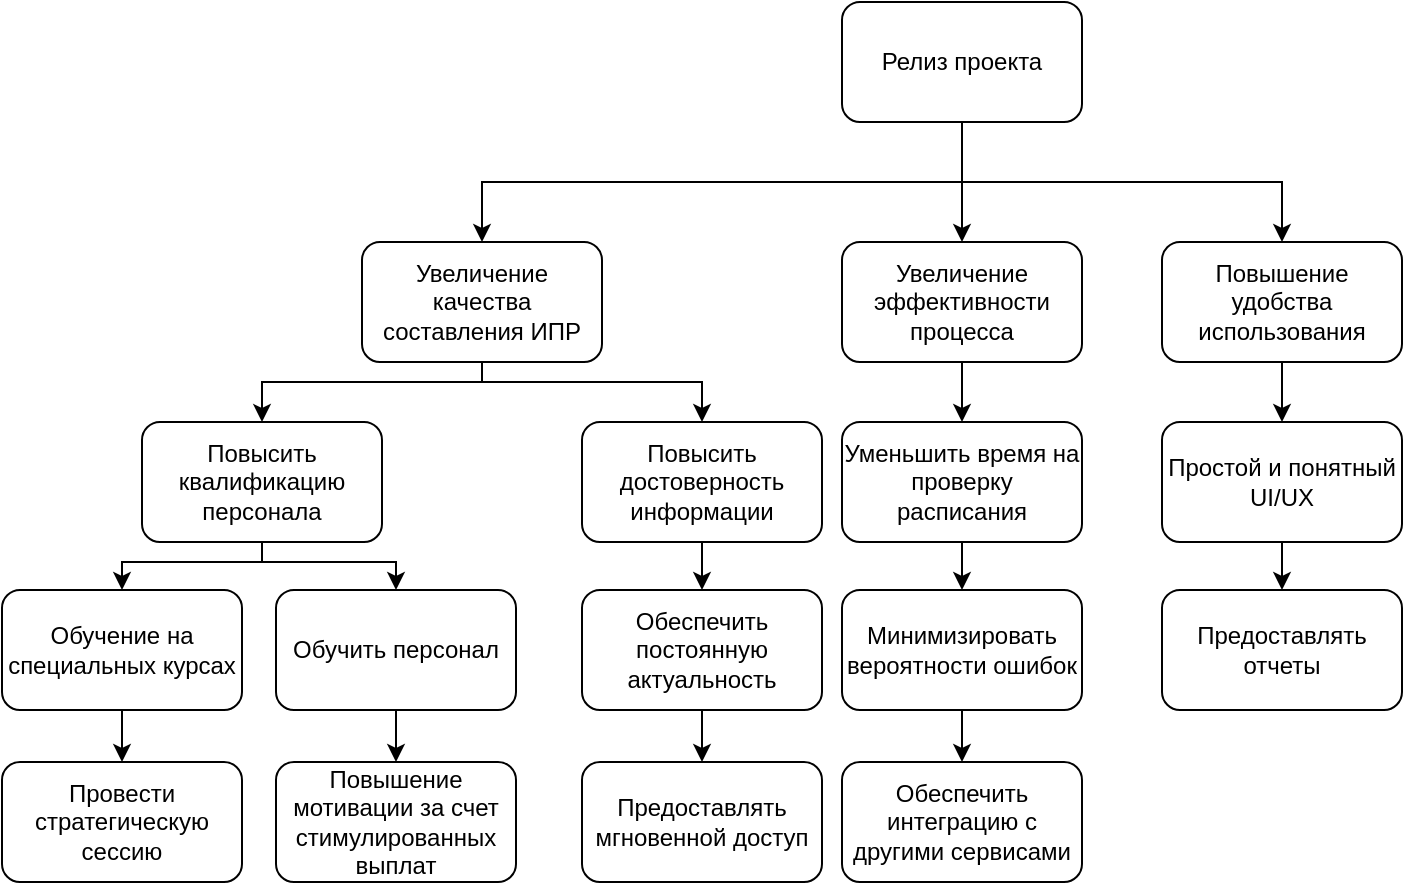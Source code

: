 <mxfile version="23.1.5" type="device">
  <diagram name="Страница — 1" id="Wzgq03RjNT3TnBK5Myau">
    <mxGraphModel dx="127" dy="616" grid="0" gridSize="10" guides="1" tooltips="1" connect="1" arrows="1" fold="1" page="1" pageScale="1" pageWidth="827" pageHeight="1169" math="0" shadow="0">
      <root>
        <mxCell id="0" />
        <mxCell id="1" parent="0" />
        <mxCell id="fx59IMRywZIq7GoPlTEY-2" value="" style="edgeStyle=orthogonalEdgeStyle;rounded=0;orthogonalLoop=1;jettySize=auto;html=1;entryX=0.5;entryY=0;entryDx=0;entryDy=0;exitX=0.5;exitY=1;exitDx=0;exitDy=0;" parent="1" source="fx59IMRywZIq7GoPlTEY-5" target="fx59IMRywZIq7GoPlTEY-7" edge="1">
          <mxGeometry relative="1" as="geometry">
            <Array as="points">
              <mxPoint x="1310" y="420" />
              <mxPoint x="1070" y="420" />
            </Array>
          </mxGeometry>
        </mxCell>
        <mxCell id="fx59IMRywZIq7GoPlTEY-3" value="" style="edgeStyle=orthogonalEdgeStyle;rounded=0;orthogonalLoop=1;jettySize=auto;html=1;entryX=0.5;entryY=0;entryDx=0;entryDy=0;exitX=0.5;exitY=1;exitDx=0;exitDy=0;" parent="1" source="fx59IMRywZIq7GoPlTEY-5" target="qJF1RpnpROZFsc8CyUtP-20" edge="1">
          <mxGeometry relative="1" as="geometry">
            <mxPoint x="1260" y="450" as="targetPoint" />
            <Array as="points">
              <mxPoint x="1310" y="410" />
              <mxPoint x="1310" y="410" />
            </Array>
          </mxGeometry>
        </mxCell>
        <mxCell id="qJF1RpnpROZFsc8CyUtP-29" style="edgeStyle=orthogonalEdgeStyle;rounded=0;orthogonalLoop=1;jettySize=auto;html=1;" edge="1" parent="1" source="fx59IMRywZIq7GoPlTEY-5" target="qJF1RpnpROZFsc8CyUtP-28">
          <mxGeometry relative="1" as="geometry">
            <Array as="points">
              <mxPoint x="1310" y="420" />
              <mxPoint x="1470" y="420" />
            </Array>
          </mxGeometry>
        </mxCell>
        <mxCell id="fx59IMRywZIq7GoPlTEY-5" value="Релиз проекта" style="rounded=1;whiteSpace=wrap;html=1;" parent="1" vertex="1">
          <mxGeometry x="1250" y="330" width="120" height="60" as="geometry" />
        </mxCell>
        <mxCell id="fx59IMRywZIq7GoPlTEY-6" value="" style="edgeStyle=orthogonalEdgeStyle;rounded=0;orthogonalLoop=1;jettySize=auto;html=1;entryX=0.5;entryY=0;entryDx=0;entryDy=0;exitX=0.5;exitY=1;exitDx=0;exitDy=0;" parent="1" source="fx59IMRywZIq7GoPlTEY-7" target="fx59IMRywZIq7GoPlTEY-8" edge="1">
          <mxGeometry relative="1" as="geometry">
            <Array as="points">
              <mxPoint x="1070" y="520" />
              <mxPoint x="960" y="520" />
            </Array>
          </mxGeometry>
        </mxCell>
        <mxCell id="qJF1RpnpROZFsc8CyUtP-10" style="edgeStyle=orthogonalEdgeStyle;rounded=0;orthogonalLoop=1;jettySize=auto;html=1;entryX=0.5;entryY=0;entryDx=0;entryDy=0;exitX=0.5;exitY=1;exitDx=0;exitDy=0;" edge="1" parent="1" source="fx59IMRywZIq7GoPlTEY-7" target="qJF1RpnpROZFsc8CyUtP-11">
          <mxGeometry relative="1" as="geometry">
            <mxPoint x="1150" y="550" as="targetPoint" />
            <Array as="points">
              <mxPoint x="1070" y="520" />
              <mxPoint x="1180" y="520" />
            </Array>
          </mxGeometry>
        </mxCell>
        <mxCell id="fx59IMRywZIq7GoPlTEY-7" value="Увеличение качества составления ИПР" style="whiteSpace=wrap;html=1;rounded=1;" parent="1" vertex="1">
          <mxGeometry x="1010" y="450" width="120" height="60" as="geometry" />
        </mxCell>
        <mxCell id="qJF1RpnpROZFsc8CyUtP-2" value="" style="edgeStyle=orthogonalEdgeStyle;rounded=0;orthogonalLoop=1;jettySize=auto;html=1;entryX=0.5;entryY=0;entryDx=0;entryDy=0;exitX=0.5;exitY=1;exitDx=0;exitDy=0;" edge="1" parent="1" source="fx59IMRywZIq7GoPlTEY-8" target="qJF1RpnpROZFsc8CyUtP-1">
          <mxGeometry relative="1" as="geometry">
            <Array as="points">
              <mxPoint x="960" y="610" />
              <mxPoint x="1027" y="610" />
            </Array>
          </mxGeometry>
        </mxCell>
        <mxCell id="qJF1RpnpROZFsc8CyUtP-6" value="" style="edgeStyle=orthogonalEdgeStyle;rounded=0;orthogonalLoop=1;jettySize=auto;html=1;exitX=0.5;exitY=1;exitDx=0;exitDy=0;" edge="1" parent="1" source="fx59IMRywZIq7GoPlTEY-8" target="qJF1RpnpROZFsc8CyUtP-5">
          <mxGeometry relative="1" as="geometry">
            <Array as="points">
              <mxPoint x="960" y="610" />
              <mxPoint x="890" y="610" />
            </Array>
          </mxGeometry>
        </mxCell>
        <mxCell id="fx59IMRywZIq7GoPlTEY-8" value="Повысить квалификацию персонала" style="whiteSpace=wrap;html=1;rounded=1;" parent="1" vertex="1">
          <mxGeometry x="900" y="540" width="120" height="60" as="geometry" />
        </mxCell>
        <mxCell id="qJF1RpnpROZFsc8CyUtP-4" value="" style="edgeStyle=orthogonalEdgeStyle;rounded=0;orthogonalLoop=1;jettySize=auto;html=1;entryX=0.5;entryY=0;entryDx=0;entryDy=0;" edge="1" parent="1" source="qJF1RpnpROZFsc8CyUtP-1" target="qJF1RpnpROZFsc8CyUtP-3">
          <mxGeometry relative="1" as="geometry">
            <Array as="points">
              <mxPoint x="1027" y="700" />
              <mxPoint x="1027" y="700" />
            </Array>
          </mxGeometry>
        </mxCell>
        <mxCell id="qJF1RpnpROZFsc8CyUtP-1" value="Обучить персонал" style="whiteSpace=wrap;html=1;rounded=1;" vertex="1" parent="1">
          <mxGeometry x="967" y="624" width="120" height="60" as="geometry" />
        </mxCell>
        <mxCell id="qJF1RpnpROZFsc8CyUtP-3" value="Повышение мотивации за счет стимулированных выплат" style="whiteSpace=wrap;html=1;rounded=1;" vertex="1" parent="1">
          <mxGeometry x="967" y="710" width="120" height="60" as="geometry" />
        </mxCell>
        <mxCell id="qJF1RpnpROZFsc8CyUtP-8" value="" style="edgeStyle=orthogonalEdgeStyle;rounded=0;orthogonalLoop=1;jettySize=auto;html=1;" edge="1" parent="1" source="qJF1RpnpROZFsc8CyUtP-5" target="qJF1RpnpROZFsc8CyUtP-7">
          <mxGeometry relative="1" as="geometry" />
        </mxCell>
        <mxCell id="qJF1RpnpROZFsc8CyUtP-5" value="Обучение на специальных курсах" style="whiteSpace=wrap;html=1;rounded=1;" vertex="1" parent="1">
          <mxGeometry x="830" y="624" width="120" height="60" as="geometry" />
        </mxCell>
        <mxCell id="qJF1RpnpROZFsc8CyUtP-7" value="Провести стратегическую сессию" style="whiteSpace=wrap;html=1;rounded=1;" vertex="1" parent="1">
          <mxGeometry x="830" y="710" width="120" height="60" as="geometry" />
        </mxCell>
        <mxCell id="qJF1RpnpROZFsc8CyUtP-17" value="" style="edgeStyle=orthogonalEdgeStyle;rounded=0;orthogonalLoop=1;jettySize=auto;html=1;" edge="1" parent="1" source="qJF1RpnpROZFsc8CyUtP-11" target="qJF1RpnpROZFsc8CyUtP-16">
          <mxGeometry relative="1" as="geometry" />
        </mxCell>
        <mxCell id="qJF1RpnpROZFsc8CyUtP-11" value="Повысить достоверность информации" style="whiteSpace=wrap;html=1;rounded=1;" vertex="1" parent="1">
          <mxGeometry x="1120" y="540" width="120" height="60" as="geometry" />
        </mxCell>
        <mxCell id="qJF1RpnpROZFsc8CyUtP-19" value="" style="edgeStyle=orthogonalEdgeStyle;rounded=0;orthogonalLoop=1;jettySize=auto;html=1;" edge="1" parent="1" source="qJF1RpnpROZFsc8CyUtP-16" target="qJF1RpnpROZFsc8CyUtP-18">
          <mxGeometry relative="1" as="geometry" />
        </mxCell>
        <mxCell id="qJF1RpnpROZFsc8CyUtP-16" value="Обеспечить постоянную актуальность" style="whiteSpace=wrap;html=1;rounded=1;" vertex="1" parent="1">
          <mxGeometry x="1120" y="624" width="120" height="60" as="geometry" />
        </mxCell>
        <mxCell id="qJF1RpnpROZFsc8CyUtP-18" value="Предоставлять мгновенной доступ" style="whiteSpace=wrap;html=1;rounded=1;" vertex="1" parent="1">
          <mxGeometry x="1120" y="710" width="120" height="60" as="geometry" />
        </mxCell>
        <mxCell id="qJF1RpnpROZFsc8CyUtP-23" value="" style="edgeStyle=orthogonalEdgeStyle;rounded=0;orthogonalLoop=1;jettySize=auto;html=1;" edge="1" parent="1" source="qJF1RpnpROZFsc8CyUtP-20" target="qJF1RpnpROZFsc8CyUtP-22">
          <mxGeometry relative="1" as="geometry" />
        </mxCell>
        <mxCell id="qJF1RpnpROZFsc8CyUtP-20" value="Увеличение эффективности процесса" style="whiteSpace=wrap;html=1;rounded=1;" vertex="1" parent="1">
          <mxGeometry x="1250" y="450" width="120" height="60" as="geometry" />
        </mxCell>
        <mxCell id="qJF1RpnpROZFsc8CyUtP-25" value="" style="edgeStyle=orthogonalEdgeStyle;rounded=0;orthogonalLoop=1;jettySize=auto;html=1;" edge="1" parent="1" source="qJF1RpnpROZFsc8CyUtP-22" target="qJF1RpnpROZFsc8CyUtP-24">
          <mxGeometry relative="1" as="geometry" />
        </mxCell>
        <mxCell id="qJF1RpnpROZFsc8CyUtP-22" value="Уменьшить время на проверку расписания" style="whiteSpace=wrap;html=1;rounded=1;" vertex="1" parent="1">
          <mxGeometry x="1250" y="540" width="120" height="60" as="geometry" />
        </mxCell>
        <mxCell id="qJF1RpnpROZFsc8CyUtP-27" value="" style="edgeStyle=orthogonalEdgeStyle;rounded=0;orthogonalLoop=1;jettySize=auto;html=1;" edge="1" parent="1" source="qJF1RpnpROZFsc8CyUtP-24" target="qJF1RpnpROZFsc8CyUtP-26">
          <mxGeometry relative="1" as="geometry" />
        </mxCell>
        <mxCell id="qJF1RpnpROZFsc8CyUtP-24" value="Минимизировать вероятности ошибок" style="whiteSpace=wrap;html=1;rounded=1;" vertex="1" parent="1">
          <mxGeometry x="1250" y="624" width="120" height="60" as="geometry" />
        </mxCell>
        <mxCell id="qJF1RpnpROZFsc8CyUtP-26" value="Обеспечить интеграцию с другими сервисами" style="whiteSpace=wrap;html=1;rounded=1;" vertex="1" parent="1">
          <mxGeometry x="1250" y="710" width="120" height="60" as="geometry" />
        </mxCell>
        <mxCell id="qJF1RpnpROZFsc8CyUtP-31" value="" style="edgeStyle=orthogonalEdgeStyle;rounded=0;orthogonalLoop=1;jettySize=auto;html=1;" edge="1" parent="1" source="qJF1RpnpROZFsc8CyUtP-28" target="qJF1RpnpROZFsc8CyUtP-30">
          <mxGeometry relative="1" as="geometry" />
        </mxCell>
        <mxCell id="qJF1RpnpROZFsc8CyUtP-28" value="Повышение удобства использования" style="whiteSpace=wrap;html=1;rounded=1;" vertex="1" parent="1">
          <mxGeometry x="1410" y="450" width="120" height="60" as="geometry" />
        </mxCell>
        <mxCell id="qJF1RpnpROZFsc8CyUtP-33" value="" style="edgeStyle=orthogonalEdgeStyle;rounded=0;orthogonalLoop=1;jettySize=auto;html=1;" edge="1" parent="1" source="qJF1RpnpROZFsc8CyUtP-30" target="qJF1RpnpROZFsc8CyUtP-32">
          <mxGeometry relative="1" as="geometry" />
        </mxCell>
        <mxCell id="qJF1RpnpROZFsc8CyUtP-30" value="Простой и понятный UI/UX" style="whiteSpace=wrap;html=1;rounded=1;" vertex="1" parent="1">
          <mxGeometry x="1410" y="540" width="120" height="60" as="geometry" />
        </mxCell>
        <mxCell id="qJF1RpnpROZFsc8CyUtP-32" value="Предоставлять отчеты" style="whiteSpace=wrap;html=1;rounded=1;" vertex="1" parent="1">
          <mxGeometry x="1410" y="624" width="120" height="60" as="geometry" />
        </mxCell>
      </root>
    </mxGraphModel>
  </diagram>
</mxfile>
